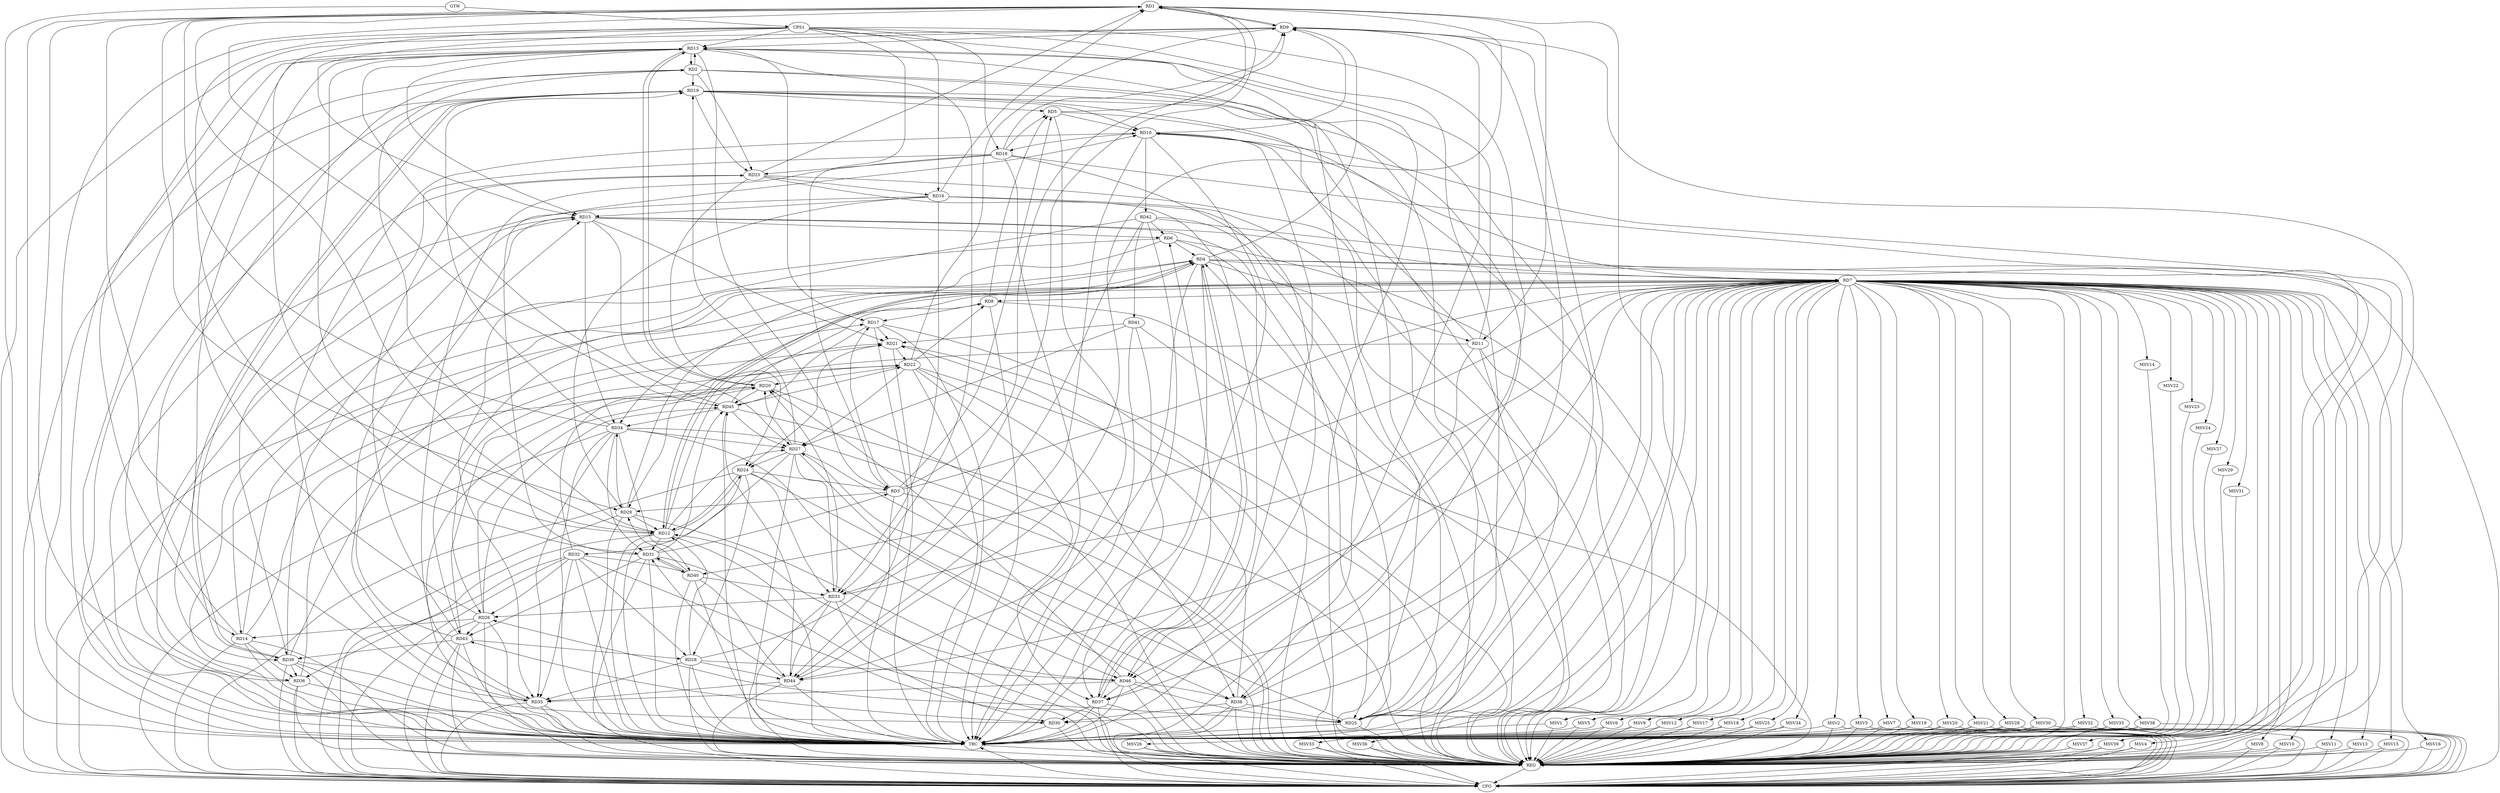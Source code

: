 strict digraph G {
  RD1 [ label="RD1" ];
  RD2 [ label="RD2" ];
  RD3 [ label="RD3" ];
  RD4 [ label="RD4" ];
  RD5 [ label="RD5" ];
  RD6 [ label="RD6" ];
  RD7 [ label="RD7" ];
  RD8 [ label="RD8" ];
  RD9 [ label="RD9" ];
  RD10 [ label="RD10" ];
  RD11 [ label="RD11" ];
  RD12 [ label="RD12" ];
  RD13 [ label="RD13" ];
  RD14 [ label="RD14" ];
  RD15 [ label="RD15" ];
  RD16 [ label="RD16" ];
  RD17 [ label="RD17" ];
  RD18 [ label="RD18" ];
  RD19 [ label="RD19" ];
  RD20 [ label="RD20" ];
  RD21 [ label="RD21" ];
  RD22 [ label="RD22" ];
  RD23 [ label="RD23" ];
  RD24 [ label="RD24" ];
  RD25 [ label="RD25" ];
  RD26 [ label="RD26" ];
  RD27 [ label="RD27" ];
  RD28 [ label="RD28" ];
  RD29 [ label="RD29" ];
  RD30 [ label="RD30" ];
  RD31 [ label="RD31" ];
  RD32 [ label="RD32" ];
  RD33 [ label="RD33" ];
  RD34 [ label="RD34" ];
  RD35 [ label="RD35" ];
  RD36 [ label="RD36" ];
  RD37 [ label="RD37" ];
  RD38 [ label="RD38" ];
  RD39 [ label="RD39" ];
  RD40 [ label="RD40" ];
  RD41 [ label="RD41" ];
  RD42 [ label="RD42" ];
  RD43 [ label="RD43" ];
  RD44 [ label="RD44" ];
  RD45 [ label="RD45" ];
  RD46 [ label="RD46" ];
  CPS1 [ label="CPS1" ];
  GTW [ label="GTW" ];
  REG [ label="REG" ];
  CFG [ label="CFG" ];
  TRC [ label="TRC" ];
  MSV1 [ label="MSV1" ];
  MSV2 [ label="MSV2" ];
  MSV3 [ label="MSV3" ];
  MSV4 [ label="MSV4" ];
  MSV5 [ label="MSV5" ];
  MSV6 [ label="MSV6" ];
  MSV7 [ label="MSV7" ];
  MSV8 [ label="MSV8" ];
  MSV9 [ label="MSV9" ];
  MSV10 [ label="MSV10" ];
  MSV11 [ label="MSV11" ];
  MSV12 [ label="MSV12" ];
  MSV13 [ label="MSV13" ];
  MSV14 [ label="MSV14" ];
  MSV15 [ label="MSV15" ];
  MSV16 [ label="MSV16" ];
  MSV17 [ label="MSV17" ];
  MSV18 [ label="MSV18" ];
  MSV19 [ label="MSV19" ];
  MSV20 [ label="MSV20" ];
  MSV21 [ label="MSV21" ];
  MSV22 [ label="MSV22" ];
  MSV23 [ label="MSV23" ];
  MSV24 [ label="MSV24" ];
  MSV25 [ label="MSV25" ];
  MSV26 [ label="MSV26" ];
  MSV27 [ label="MSV27" ];
  MSV28 [ label="MSV28" ];
  MSV29 [ label="MSV29" ];
  MSV30 [ label="MSV30" ];
  MSV31 [ label="MSV31" ];
  MSV32 [ label="MSV32" ];
  MSV33 [ label="MSV33" ];
  MSV34 [ label="MSV34" ];
  MSV35 [ label="MSV35" ];
  MSV36 [ label="MSV36" ];
  MSV37 [ label="MSV37" ];
  MSV38 [ label="MSV38" ];
  MSV39 [ label="MSV39" ];
  RD5 -> RD1;
  RD1 -> RD9;
  RD9 -> RD1;
  RD1 -> RD11;
  RD1 -> RD12;
  RD16 -> RD1;
  RD23 -> RD1;
  RD28 -> RD1;
  RD1 -> RD29;
  RD34 -> RD1;
  RD1 -> RD35;
  RD36 -> RD1;
  RD44 -> RD1;
  RD1 -> RD45;
  RD12 -> RD2;
  RD2 -> RD13;
  RD13 -> RD2;
  RD14 -> RD2;
  RD2 -> RD19;
  RD2 -> RD23;
  RD2 -> RD25;
  RD3 -> RD5;
  RD3 -> RD7;
  RD3 -> RD9;
  RD13 -> RD3;
  RD3 -> RD17;
  RD24 -> RD3;
  RD3 -> RD29;
  RD31 -> RD3;
  RD6 -> RD4;
  RD4 -> RD7;
  RD4 -> RD9;
  RD4 -> RD11;
  RD4 -> RD12;
  RD12 -> RD4;
  RD14 -> RD4;
  RD25 -> RD4;
  RD29 -> RD4;
  RD36 -> RD4;
  RD4 -> RD37;
  RD37 -> RD4;
  RD4 -> RD44;
  RD8 -> RD5;
  RD5 -> RD10;
  RD18 -> RD5;
  RD19 -> RD5;
  RD6 -> RD14;
  RD15 -> RD6;
  RD6 -> RD25;
  RD37 -> RD6;
  RD42 -> RD6;
  RD7 -> RD8;
  RD7 -> RD10;
  RD15 -> RD7;
  RD25 -> RD7;
  RD7 -> RD29;
  RD33 -> RD7;
  RD7 -> RD34;
  RD7 -> RD40;
  RD7 -> RD43;
  RD7 -> RD44;
  RD8 -> RD17;
  RD22 -> RD8;
  RD45 -> RD8;
  RD10 -> RD9;
  RD9 -> RD13;
  RD9 -> RD14;
  RD18 -> RD9;
  RD22 -> RD9;
  RD25 -> RD9;
  RD9 -> RD37;
  RD11 -> RD10;
  RD10 -> RD18;
  RD19 -> RD10;
  RD31 -> RD10;
  RD35 -> RD10;
  RD10 -> RD37;
  RD10 -> RD42;
  RD10 -> RD44;
  RD11 -> RD13;
  RD11 -> RD26;
  RD11 -> RD30;
  RD12 -> RD13;
  RD12 -> RD21;
  RD12 -> RD24;
  RD24 -> RD12;
  RD12 -> RD27;
  RD28 -> RD12;
  RD29 -> RD12;
  RD12 -> RD31;
  RD46 -> RD12;
  RD13 -> RD15;
  RD13 -> RD17;
  RD13 -> RD20;
  RD20 -> RD13;
  RD26 -> RD13;
  RD13 -> RD33;
  RD38 -> RD13;
  RD13 -> RD39;
  RD45 -> RD13;
  RD14 -> RD17;
  RD26 -> RD14;
  RD14 -> RD36;
  RD16 -> RD15;
  RD15 -> RD21;
  RD15 -> RD27;
  RD15 -> RD34;
  RD35 -> RD15;
  RD39 -> RD15;
  RD43 -> RD15;
  RD23 -> RD16;
  RD16 -> RD29;
  RD16 -> RD33;
  RD16 -> RD38;
  RD17 -> RD21;
  RD17 -> RD44;
  RD17 -> RD45;
  RD18 -> RD23;
  RD18 -> RD35;
  RD18 -> RD39;
  RD18 -> RD46;
  RD19 -> RD23;
  RD19 -> RD25;
  RD27 -> RD19;
  RD34 -> RD19;
  RD19 -> RD36;
  RD19 -> RD38;
  RD19 -> RD39;
  RD39 -> RD19;
  RD22 -> RD20;
  RD26 -> RD20;
  RD27 -> RD20;
  RD33 -> RD20;
  RD20 -> RD45;
  RD46 -> RD20;
  RD21 -> RD22;
  RD21 -> RD24;
  RD38 -> RD21;
  RD39 -> RD21;
  RD41 -> RD21;
  RD22 -> RD27;
  RD32 -> RD22;
  RD22 -> RD37;
  RD22 -> RD38;
  RD43 -> RD22;
  RD45 -> RD22;
  RD23 -> RD24;
  RD43 -> RD23;
  RD23 -> RD46;
  RD27 -> RD24;
  RD24 -> RD28;
  RD24 -> RD33;
  RD25 -> RD26;
  RD25 -> RD27;
  RD38 -> RD25;
  RD42 -> RD25;
  RD46 -> RD25;
  RD32 -> RD26;
  RD33 -> RD26;
  RD26 -> RD43;
  RD26 -> RD45;
  RD27 -> RD32;
  RD27 -> RD33;
  RD34 -> RD27;
  RD27 -> RD38;
  RD41 -> RD27;
  RD45 -> RD27;
  RD32 -> RD28;
  RD28 -> RD35;
  RD43 -> RD28;
  RD28 -> RD44;
  RD28 -> RD46;
  RD29 -> RD34;
  RD40 -> RD29;
  RD33 -> RD30;
  RD37 -> RD30;
  RD38 -> RD30;
  RD39 -> RD30;
  RD30 -> RD43;
  RD34 -> RD31;
  RD31 -> RD40;
  RD40 -> RD31;
  RD31 -> RD43;
  RD44 -> RD31;
  RD31 -> RD45;
  RD32 -> RD35;
  RD32 -> RD36;
  RD32 -> RD40;
  RD40 -> RD33;
  RD42 -> RD33;
  RD33 -> RD44;
  RD34 -> RD35;
  RD34 -> RD40;
  RD45 -> RD34;
  RD34 -> RD46;
  RD42 -> RD35;
  RD44 -> RD35;
  RD46 -> RD35;
  RD39 -> RD36;
  RD41 -> RD37;
  RD46 -> RD37;
  RD46 -> RD38;
  RD43 -> RD39;
  RD40 -> RD44;
  RD42 -> RD41;
  RD44 -> RD45;
  CPS1 -> RD16;
  CPS1 -> RD18;
  CPS1 -> RD15;
  CPS1 -> RD46;
  CPS1 -> RD13;
  CPS1 -> RD25;
  CPS1 -> RD12;
  CPS1 -> RD31;
  CPS1 -> RD3;
  GTW -> CPS1;
  RD1 -> REG;
  RD2 -> REG;
  RD3 -> REG;
  RD4 -> REG;
  RD5 -> REG;
  RD6 -> REG;
  RD7 -> REG;
  RD8 -> REG;
  RD9 -> REG;
  RD10 -> REG;
  RD11 -> REG;
  RD12 -> REG;
  RD13 -> REG;
  RD14 -> REG;
  RD15 -> REG;
  RD16 -> REG;
  RD17 -> REG;
  RD18 -> REG;
  RD19 -> REG;
  RD20 -> REG;
  RD21 -> REG;
  RD22 -> REG;
  RD23 -> REG;
  RD24 -> REG;
  RD25 -> REG;
  RD26 -> REG;
  RD27 -> REG;
  RD28 -> REG;
  RD29 -> REG;
  RD30 -> REG;
  RD31 -> REG;
  RD32 -> REG;
  RD33 -> REG;
  RD34 -> REG;
  RD35 -> REG;
  RD36 -> REG;
  RD37 -> REG;
  RD38 -> REG;
  RD39 -> REG;
  RD40 -> REG;
  RD41 -> REG;
  RD42 -> REG;
  RD43 -> REG;
  RD44 -> REG;
  RD45 -> REG;
  RD46 -> REG;
  CPS1 -> REG;
  RD26 -> CFG;
  RD4 -> CFG;
  RD43 -> CFG;
  RD39 -> CFG;
  RD14 -> CFG;
  RD38 -> CFG;
  RD20 -> CFG;
  RD29 -> CFG;
  RD35 -> CFG;
  RD34 -> CFG;
  RD12 -> CFG;
  RD31 -> CFG;
  RD9 -> CFG;
  RD7 -> CFG;
  RD24 -> CFG;
  RD32 -> CFG;
  RD36 -> CFG;
  RD37 -> CFG;
  RD19 -> CFG;
  REG -> CFG;
  RD1 -> TRC;
  RD2 -> TRC;
  RD3 -> TRC;
  RD4 -> TRC;
  RD5 -> TRC;
  RD6 -> TRC;
  RD7 -> TRC;
  RD8 -> TRC;
  RD9 -> TRC;
  RD10 -> TRC;
  RD11 -> TRC;
  RD12 -> TRC;
  RD13 -> TRC;
  RD14 -> TRC;
  RD15 -> TRC;
  RD16 -> TRC;
  RD17 -> TRC;
  RD18 -> TRC;
  RD19 -> TRC;
  RD20 -> TRC;
  RD21 -> TRC;
  RD22 -> TRC;
  RD23 -> TRC;
  RD24 -> TRC;
  RD25 -> TRC;
  RD26 -> TRC;
  RD27 -> TRC;
  RD28 -> TRC;
  RD29 -> TRC;
  RD30 -> TRC;
  RD31 -> TRC;
  RD32 -> TRC;
  RD33 -> TRC;
  RD34 -> TRC;
  RD35 -> TRC;
  RD36 -> TRC;
  RD37 -> TRC;
  RD38 -> TRC;
  RD39 -> TRC;
  RD40 -> TRC;
  RD41 -> TRC;
  RD42 -> TRC;
  RD43 -> TRC;
  RD44 -> TRC;
  RD45 -> TRC;
  RD46 -> TRC;
  CPS1 -> TRC;
  GTW -> TRC;
  CFG -> TRC;
  TRC -> REG;
  RD7 -> MSV1;
  MSV1 -> REG;
  MSV1 -> TRC;
  RD7 -> MSV2;
  RD7 -> MSV3;
  RD7 -> MSV4;
  RD7 -> MSV5;
  RD7 -> MSV6;
  RD7 -> MSV7;
  MSV2 -> REG;
  MSV2 -> TRC;
  MSV2 -> CFG;
  MSV3 -> REG;
  MSV3 -> TRC;
  MSV3 -> CFG;
  MSV4 -> REG;
  MSV4 -> CFG;
  MSV5 -> REG;
  MSV5 -> TRC;
  MSV6 -> REG;
  MSV6 -> TRC;
  MSV7 -> REG;
  MSV7 -> TRC;
  MSV7 -> CFG;
  RD7 -> MSV8;
  RD7 -> MSV9;
  MSV8 -> REG;
  MSV8 -> CFG;
  MSV9 -> REG;
  MSV9 -> TRC;
  RD7 -> MSV10;
  MSV10 -> REG;
  MSV10 -> CFG;
  RD7 -> MSV11;
  MSV11 -> REG;
  MSV11 -> CFG;
  RD7 -> MSV12;
  RD7 -> MSV13;
  RD7 -> MSV14;
  RD7 -> MSV15;
  MSV12 -> REG;
  MSV12 -> TRC;
  MSV13 -> REG;
  MSV13 -> CFG;
  MSV14 -> REG;
  MSV15 -> REG;
  MSV15 -> CFG;
  RD7 -> MSV16;
  RD7 -> MSV17;
  RD7 -> MSV18;
  MSV16 -> REG;
  MSV16 -> CFG;
  MSV17 -> REG;
  MSV17 -> TRC;
  MSV18 -> REG;
  MSV18 -> TRC;
  RD7 -> MSV19;
  MSV19 -> REG;
  MSV19 -> TRC;
  MSV19 -> CFG;
  RD7 -> MSV20;
  RD7 -> MSV21;
  MSV20 -> REG;
  MSV20 -> TRC;
  MSV20 -> CFG;
  MSV21 -> REG;
  MSV21 -> TRC;
  MSV21 -> CFG;
  RD7 -> MSV22;
  MSV22 -> REG;
  RD7 -> MSV23;
  RD7 -> MSV24;
  MSV23 -> REG;
  MSV24 -> REG;
  RD7 -> MSV25;
  MSV25 -> REG;
  MSV25 -> TRC;
  RD7 -> MSV26;
  RD7 -> MSV27;
  RD7 -> MSV28;
  RD7 -> MSV29;
  RD7 -> MSV30;
  MSV26 -> REG;
  MSV26 -> CFG;
  MSV27 -> REG;
  MSV28 -> REG;
  MSV28 -> TRC;
  MSV28 -> CFG;
  MSV29 -> REG;
  MSV30 -> REG;
  MSV30 -> TRC;
  MSV30 -> CFG;
  RD7 -> MSV31;
  RD7 -> MSV32;
  MSV31 -> REG;
  MSV32 -> REG;
  MSV32 -> TRC;
  MSV32 -> CFG;
  RD7 -> MSV33;
  RD7 -> MSV34;
  RD7 -> MSV35;
  MSV33 -> REG;
  MSV33 -> CFG;
  MSV34 -> REG;
  MSV34 -> TRC;
  MSV35 -> REG;
  MSV35 -> TRC;
  MSV35 -> CFG;
  RD7 -> MSV36;
  RD7 -> MSV37;
  RD7 -> MSV38;
  RD7 -> MSV39;
  MSV36 -> REG;
  MSV36 -> CFG;
  MSV37 -> REG;
  MSV37 -> CFG;
  MSV38 -> REG;
  MSV38 -> TRC;
  MSV38 -> CFG;
  MSV39 -> REG;
  MSV39 -> CFG;
}
